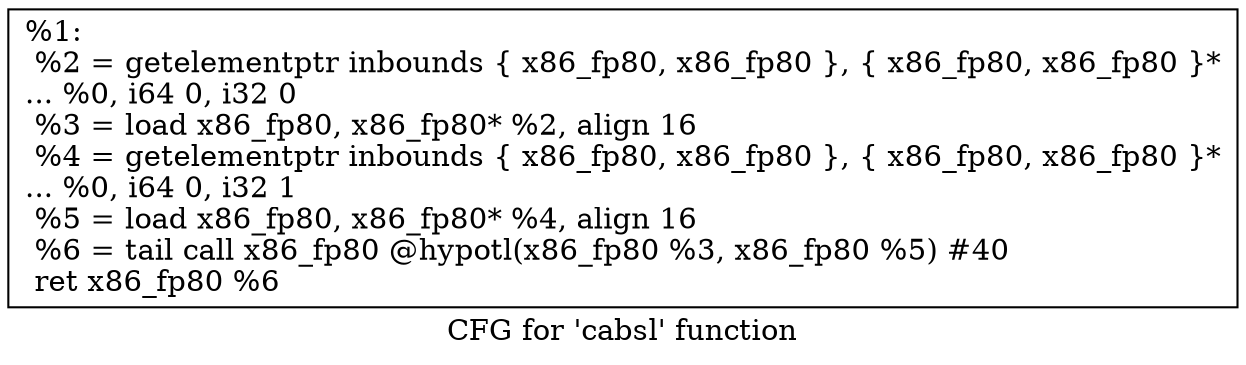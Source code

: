 digraph "CFG for 'cabsl' function" {
	label="CFG for 'cabsl' function";

	Node0x16bfd80 [shape=record,label="{%1:\l  %2 = getelementptr inbounds \{ x86_fp80, x86_fp80 \}, \{ x86_fp80, x86_fp80 \}*\l... %0, i64 0, i32 0\l  %3 = load x86_fp80, x86_fp80* %2, align 16\l  %4 = getelementptr inbounds \{ x86_fp80, x86_fp80 \}, \{ x86_fp80, x86_fp80 \}*\l... %0, i64 0, i32 1\l  %5 = load x86_fp80, x86_fp80* %4, align 16\l  %6 = tail call x86_fp80 @hypotl(x86_fp80 %3, x86_fp80 %5) #40\l  ret x86_fp80 %6\l}"];
}
